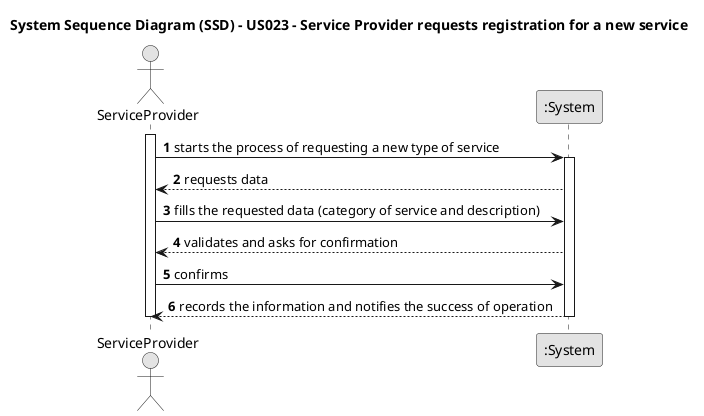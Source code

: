 @startuml
skinparam monochrome true
skinparam packageStyle rectangle
skinparam shadowing false

title System Sequence Diagram (SSD) - US023 - Service Provider requests registration for a new service


autonumber

actor ServiceProvider as sp
participant ":System" as System

activate sp
    sp -> System : starts the process of requesting a new type of service
    activate System
        System --> sp : requests data
        sp -> System : fills the requested data (category of service and description)
        System --> sp : validates and asks for confirmation
        sp -> System : confirms
        System --> sp : records the information and notifies the success of operation
    deactivate System
deactivate sp


@enduml